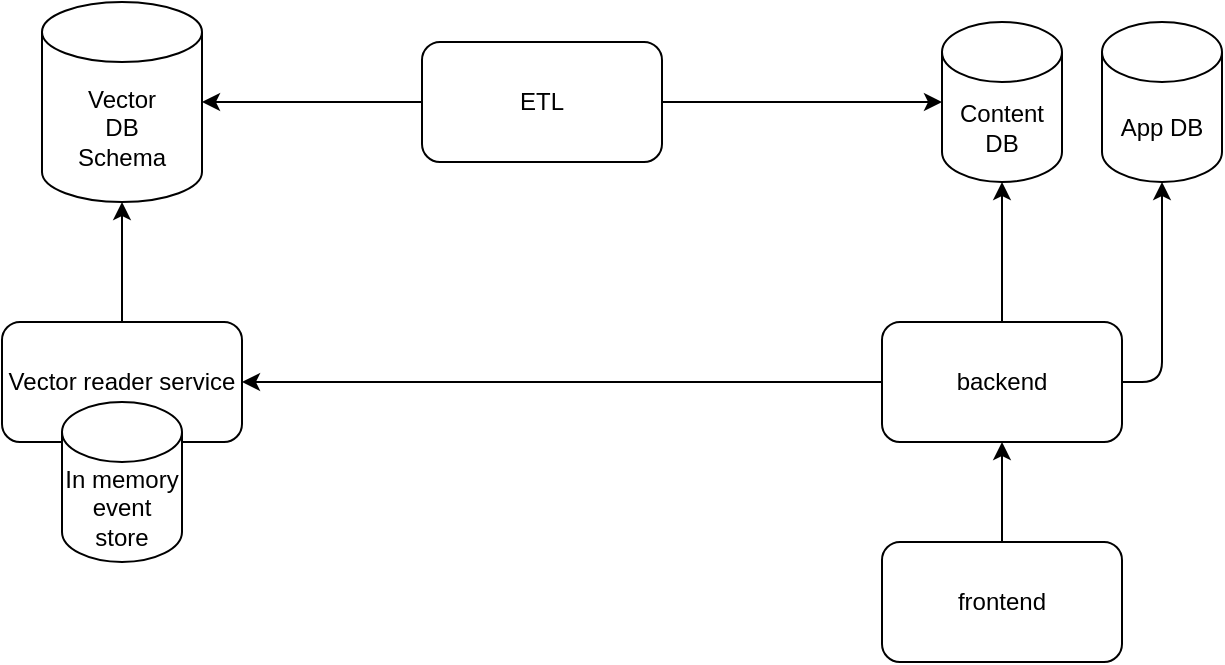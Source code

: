 <mxfile>
    <diagram id="TRKwYkJ4kHgLxQTWrIU1" name="Page-1">
        <mxGraphModel dx="477" dy="268" grid="1" gridSize="10" guides="1" tooltips="1" connect="1" arrows="1" fold="1" page="1" pageScale="1" pageWidth="850" pageHeight="1100" math="0" shadow="0">
            <root>
                <mxCell id="0"/>
                <mxCell id="1" parent="0"/>
                <mxCell id="29" style="edgeStyle=none;html=1;entryX=1;entryY=0.5;entryDx=0;entryDy=0;entryPerimeter=0;" parent="1" edge="1">
                    <mxGeometry relative="1" as="geometry">
                        <mxPoint x="130" y="300" as="targetPoint"/>
                    </mxGeometry>
                </mxCell>
                <mxCell id="28" style="edgeStyle=none;html=1;" parent="1" edge="1">
                    <mxGeometry relative="1" as="geometry">
                        <mxPoint x="120" y="290" as="targetPoint"/>
                    </mxGeometry>
                </mxCell>
                <mxCell id="27" style="edgeStyle=none;html=1;entryX=0.5;entryY=1;entryDx=0;entryDy=0;entryPerimeter=0;" parent="1" edge="1">
                    <mxGeometry relative="1" as="geometry">
                        <mxPoint x="90" y="350" as="targetPoint"/>
                    </mxGeometry>
                </mxCell>
                <mxCell id="26" style="edgeStyle=none;html=1;" parent="1" edge="1">
                    <mxGeometry relative="1" as="geometry">
                        <mxPoint x="80" y="340" as="targetPoint"/>
                    </mxGeometry>
                </mxCell>
                <mxCell id="11" style="edgeStyle=none;html=1;" parent="1" source="2" target="3" edge="1">
                    <mxGeometry relative="1" as="geometry"/>
                </mxCell>
                <mxCell id="13" style="edgeStyle=none;html=1;startArrow=none;" parent="1" target="7" edge="1">
                    <mxGeometry relative="1" as="geometry">
                        <mxPoint x="220" y="420" as="sourcePoint"/>
                    </mxGeometry>
                </mxCell>
                <mxCell id="31" style="edgeStyle=none;html=1;entryX=0.5;entryY=1;entryDx=0;entryDy=0;entryPerimeter=0;" edge="1" parent="1" source="2" target="30">
                    <mxGeometry relative="1" as="geometry">
                        <Array as="points">
                            <mxPoint x="590" y="420"/>
                        </Array>
                    </mxGeometry>
                </mxCell>
                <mxCell id="2" value="backend" style="rounded=1;whiteSpace=wrap;html=1;" parent="1" vertex="1">
                    <mxGeometry x="450" y="390" width="120" height="60" as="geometry"/>
                </mxCell>
                <mxCell id="3" value="Content DB" style="shape=cylinder3;whiteSpace=wrap;html=1;boundedLbl=1;backgroundOutline=1;size=15;" parent="1" vertex="1">
                    <mxGeometry x="480" y="240" width="60" height="80" as="geometry"/>
                </mxCell>
                <mxCell id="12" style="edgeStyle=none;html=1;entryX=0.5;entryY=1;entryDx=0;entryDy=0;" parent="1" source="4" target="2" edge="1">
                    <mxGeometry relative="1" as="geometry"/>
                </mxCell>
                <mxCell id="4" value="frontend" style="rounded=1;whiteSpace=wrap;html=1;" parent="1" vertex="1">
                    <mxGeometry x="450" y="500" width="120" height="60" as="geometry"/>
                </mxCell>
                <mxCell id="9" style="edgeStyle=none;html=1;" parent="1" source="5" target="6" edge="1">
                    <mxGeometry relative="1" as="geometry"/>
                </mxCell>
                <mxCell id="10" style="edgeStyle=none;html=1;" parent="1" source="5" target="3" edge="1">
                    <mxGeometry relative="1" as="geometry"/>
                </mxCell>
                <mxCell id="5" value="ETL" style="rounded=1;whiteSpace=wrap;html=1;" parent="1" vertex="1">
                    <mxGeometry x="220" y="250" width="120" height="60" as="geometry"/>
                </mxCell>
                <mxCell id="6" value="Vector&lt;br&gt;DB&lt;br&gt;Schema" style="shape=cylinder3;whiteSpace=wrap;html=1;boundedLbl=1;backgroundOutline=1;size=15;" parent="1" vertex="1">
                    <mxGeometry x="30" y="230" width="80" height="100" as="geometry"/>
                </mxCell>
                <mxCell id="8" style="edgeStyle=none;html=1;" parent="1" source="7" target="6" edge="1">
                    <mxGeometry relative="1" as="geometry"/>
                </mxCell>
                <mxCell id="15" value="" style="edgeStyle=none;html=1;endArrow=none;" parent="1" source="2" edge="1">
                    <mxGeometry relative="1" as="geometry">
                        <mxPoint x="450" y="420" as="sourcePoint"/>
                        <mxPoint x="220" y="420" as="targetPoint"/>
                    </mxGeometry>
                </mxCell>
                <mxCell id="19" style="edgeStyle=none;html=1;exitX=0;exitY=0.5;exitDx=0;exitDy=0;entryX=1;entryY=0.5;entryDx=0;entryDy=0;" parent="1" edge="1">
                    <mxGeometry relative="1" as="geometry">
                        <mxPoint x="220" y="420" as="sourcePoint"/>
                    </mxGeometry>
                </mxCell>
                <mxCell id="21" style="edgeStyle=none;html=1;exitX=0;exitY=0.5;exitDx=0;exitDy=0;entryX=1;entryY=0.5;entryDx=0;entryDy=0;" parent="1" edge="1">
                    <mxGeometry relative="1" as="geometry">
                        <mxPoint x="220" y="420" as="sourcePoint"/>
                    </mxGeometry>
                </mxCell>
                <mxCell id="30" value="App DB" style="shape=cylinder3;whiteSpace=wrap;html=1;boundedLbl=1;backgroundOutline=1;size=15;" vertex="1" parent="1">
                    <mxGeometry x="560" y="240" width="60" height="80" as="geometry"/>
                </mxCell>
                <mxCell id="33" value="" style="group" vertex="1" connectable="0" parent="1">
                    <mxGeometry x="10" y="390" width="120" height="120" as="geometry"/>
                </mxCell>
                <mxCell id="7" value="Vector reader service" style="rounded=1;whiteSpace=wrap;html=1;" parent="33" vertex="1">
                    <mxGeometry width="120" height="60" as="geometry"/>
                </mxCell>
                <mxCell id="32" value="In memory event store" style="shape=cylinder3;whiteSpace=wrap;html=1;boundedLbl=1;backgroundOutline=1;size=15;" vertex="1" parent="33">
                    <mxGeometry x="30" y="40" width="60" height="80" as="geometry"/>
                </mxCell>
            </root>
        </mxGraphModel>
    </diagram>
</mxfile>
